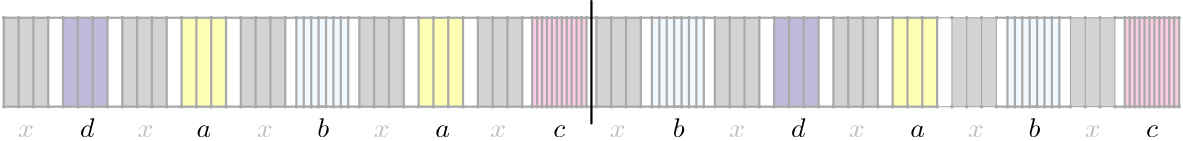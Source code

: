 <?xml version="1.0"?>
<!DOCTYPE ipe SYSTEM "ipe.dtd">
<ipe version="70218" creator="Ipe 7.2.23">
<info created="D:20210325044650" modified="D:20210818112920"/>
<ipestyle name="basic">
<symbol name="arrow/arc(spx)">
<path stroke="sym-stroke" fill="sym-stroke" pen="sym-pen">
0 0 m
-1 0.333 l
-1 -0.333 l
h
</path>
</symbol>
<symbol name="arrow/farc(spx)">
<path stroke="sym-stroke" fill="white" pen="sym-pen">
0 0 m
-1 0.333 l
-1 -0.333 l
h
</path>
</symbol>
<symbol name="arrow/ptarc(spx)">
<path stroke="sym-stroke" fill="sym-stroke" pen="sym-pen">
0 0 m
-1 0.333 l
-0.8 0 l
-1 -0.333 l
h
</path>
</symbol>
<symbol name="arrow/fptarc(spx)">
<path stroke="sym-stroke" fill="white" pen="sym-pen">
0 0 m
-1 0.333 l
-0.8 0 l
-1 -0.333 l
h
</path>
</symbol>
<symbol name="mark/circle(sx)" transformations="translations">
<path fill="sym-stroke">
0.6 0 0 0.6 0 0 e
0.4 0 0 0.4 0 0 e
</path>
</symbol>
<symbol name="mark/disk(sx)" transformations="translations">
<path fill="sym-stroke">
0.6 0 0 0.6 0 0 e
</path>
</symbol>
<symbol name="mark/fdisk(sfx)" transformations="translations">
<group>
<path fill="sym-fill">
0.5 0 0 0.5 0 0 e
</path>
<path fill="sym-stroke" fillrule="eofill">
0.6 0 0 0.6 0 0 e
0.4 0 0 0.4 0 0 e
</path>
</group>
</symbol>
<symbol name="mark/box(sx)" transformations="translations">
<path fill="sym-stroke" fillrule="eofill">
-0.6 -0.6 m
0.6 -0.6 l
0.6 0.6 l
-0.6 0.6 l
h
-0.4 -0.4 m
0.4 -0.4 l
0.4 0.4 l
-0.4 0.4 l
h
</path>
</symbol>
<symbol name="mark/square(sx)" transformations="translations">
<path fill="sym-stroke">
-0.6 -0.6 m
0.6 -0.6 l
0.6 0.6 l
-0.6 0.6 l
h
</path>
</symbol>
<symbol name="mark/fsquare(sfx)" transformations="translations">
<group>
<path fill="sym-fill">
-0.5 -0.5 m
0.5 -0.5 l
0.5 0.5 l
-0.5 0.5 l
h
</path>
<path fill="sym-stroke" fillrule="eofill">
-0.6 -0.6 m
0.6 -0.6 l
0.6 0.6 l
-0.6 0.6 l
h
-0.4 -0.4 m
0.4 -0.4 l
0.4 0.4 l
-0.4 0.4 l
h
</path>
</group>
</symbol>
<symbol name="mark/cross(sx)" transformations="translations">
<group>
<path fill="sym-stroke">
-0.43 -0.57 m
0.57 0.43 l
0.43 0.57 l
-0.57 -0.43 l
h
</path>
<path fill="sym-stroke">
-0.43 0.57 m
0.57 -0.43 l
0.43 -0.57 l
-0.57 0.43 l
h
</path>
</group>
</symbol>
<symbol name="arrow/fnormal(spx)">
<path stroke="sym-stroke" fill="white" pen="sym-pen">
0 0 m
-1 0.333 l
-1 -0.333 l
h
</path>
</symbol>
<symbol name="arrow/pointed(spx)">
<path stroke="sym-stroke" fill="sym-stroke" pen="sym-pen">
0 0 m
-1 0.333 l
-0.8 0 l
-1 -0.333 l
h
</path>
</symbol>
<symbol name="arrow/fpointed(spx)">
<path stroke="sym-stroke" fill="white" pen="sym-pen">
0 0 m
-1 0.333 l
-0.8 0 l
-1 -0.333 l
h
</path>
</symbol>
<symbol name="arrow/linear(spx)">
<path stroke="sym-stroke" pen="sym-pen">
-1 0.333 m
0 0 l
-1 -0.333 l
</path>
</symbol>
<symbol name="arrow/fdouble(spx)">
<path stroke="sym-stroke" fill="white" pen="sym-pen">
0 0 m
-1 0.333 l
-1 -0.333 l
h
-1 0 m
-2 0.333 l
-2 -0.333 l
h
</path>
</symbol>
<symbol name="arrow/double(spx)">
<path stroke="sym-stroke" fill="sym-stroke" pen="sym-pen">
0 0 m
-1 0.333 l
-1 -0.333 l
h
-1 0 m
-2 0.333 l
-2 -0.333 l
h
</path>
</symbol>
<symbol name="arrow/mid-normal(spx)">
<path stroke="sym-stroke" fill="sym-stroke" pen="sym-pen">
0.5 0 m
-0.5 0.333 l
-0.5 -0.333 l
h
</path>
</symbol>
<symbol name="arrow/mid-fnormal(spx)">
<path stroke="sym-stroke" fill="white" pen="sym-pen">
0.5 0 m
-0.5 0.333 l
-0.5 -0.333 l
h
</path>
</symbol>
<symbol name="arrow/mid-pointed(spx)">
<path stroke="sym-stroke" fill="sym-stroke" pen="sym-pen">
0.5 0 m
-0.5 0.333 l
-0.3 0 l
-0.5 -0.333 l
h
</path>
</symbol>
<symbol name="arrow/mid-fpointed(spx)">
<path stroke="sym-stroke" fill="white" pen="sym-pen">
0.5 0 m
-0.5 0.333 l
-0.3 0 l
-0.5 -0.333 l
h
</path>
</symbol>
<symbol name="arrow/mid-double(spx)">
<path stroke="sym-stroke" fill="sym-stroke" pen="sym-pen">
1 0 m
0 0.333 l
0 -0.333 l
h
0 0 m
-1 0.333 l
-1 -0.333 l
h
</path>
</symbol>
<symbol name="arrow/mid-fdouble(spx)">
<path stroke="sym-stroke" fill="white" pen="sym-pen">
1 0 m
0 0.333 l
0 -0.333 l
h
0 0 m
-1 0.333 l
-1 -0.333 l
h
</path>
</symbol>
<anglesize name="22.5 deg" value="22.5"/>
<anglesize name="30 deg" value="30"/>
<anglesize name="45 deg" value="45"/>
<anglesize name="60 deg" value="60"/>
<anglesize name="90 deg" value="90"/>
<arrowsize name="large" value="10"/>
<arrowsize name="small" value="5"/>
<arrowsize name="tiny" value="3"/>
<color name="blue" value="0 0 1"/>
<color name="brown" value="0.647 0.165 0.165"/>
<color name="darkblue" value="0 0 0.545"/>
<color name="darkcyan" value="0 0.545 0.545"/>
<color name="darkgray" value="0.663"/>
<color name="darkgreen" value="0 0.392 0"/>
<color name="darkmagenta" value="0.545 0 0.545"/>
<color name="darkorange" value="1 0.549 0"/>
<color name="darkred" value="0.545 0 0"/>
<color name="gold" value="1 0.843 0"/>
<color name="gray" value="0.745"/>
<color name="green" value="0 1 0"/>
<color name="lightblue" value="0.678 0.847 0.902"/>
<color name="lightcyan" value="0.878 1 1"/>
<color name="lightgray" value="0.827"/>
<color name="lightgreen" value="0.565 0.933 0.565"/>
<color name="lightyellow" value="1 1 0.878"/>
<color name="navy" value="0 0 0.502"/>
<color name="orange" value="1 0.647 0"/>
<color name="pink" value="1 0.753 0.796"/>
<color name="purple" value="0.627 0.125 0.941"/>
<color name="red" value="1 0 0"/>
<color name="seagreen" value="0.18 0.545 0.341"/>
<color name="turquoise" value="0.251 0.878 0.816"/>
<color name="violet" value="0.933 0.51 0.933"/>
<color name="yellow" value="1 1 0"/>
<dashstyle name="dash dot dotted" value="[4 2 1 2 1 2] 0"/>
<dashstyle name="dash dotted" value="[4 2 1 2] 0"/>
<dashstyle name="dashed" value="[4] 0"/>
<dashstyle name="dotted" value="[1 3] 0"/>
<gridsize name="10 pts (~3.5 mm)" value="10"/>
<gridsize name="14 pts (~5 mm)" value="14"/>
<gridsize name="16 pts (~6 mm)" value="16"/>
<gridsize name="20 pts (~7 mm)" value="20"/>
<gridsize name="28 pts (~10 mm)" value="28"/>
<gridsize name="32 pts (~12 mm)" value="32"/>
<gridsize name="4 pts" value="4"/>
<gridsize name="56 pts (~20 mm)" value="56"/>
<gridsize name="8 pts (~3 mm)" value="8"/>
<opacity name="10%" value="0.1"/>
<opacity name="30%" value="0.3"/>
<opacity name="50%" value="0.5"/>
<opacity name="75%" value="0.75"/>
<pen name="fat" value="1.2"/>
<pen name="heavier" value="0.8"/>
<pen name="ultrafat" value="2"/>
<symbolsize name="large" value="5"/>
<symbolsize name="small" value="2"/>
<symbolsize name="tiny" value="1.1"/>
<textsize name="Huge" value="\Huge"/>
<textsize name="LARGE" value="\LARGE"/>
<textsize name="Large" value="\Large"/>
<textsize name="footnote" value="\footnotesize"/>
<textsize name="huge" value="\huge"/>
<textsize name="large" value="\large"/>
<textsize name="small" value="\small"/>
<textsize name="tiny" value="\tiny"/>
<textstyle name="center" begin="\begin{center}" end="\end{center}"/>
<textstyle name="item" begin="\begin{itemize}\item{}" end="\end{itemize}"/>
<textstyle name="itemize" begin="\begin{itemize}" end="\end{itemize}"/>
<tiling name="falling" angle="-60" step="4" width="1"/>
<tiling name="rising" angle="30" step="4" width="1"/>
</ipestyle>
<ipestyle name="brew">
<color name="aliceblue" value="0.941 0.973 1"/>
<color name="brew1" value="0.552 0.827 0.78"/>
<color name="brew2" value="1 1 0.701"/>
<color name="brew3" value="0.745 0.729 0.854"/>
<color name="brew4" value="0.984 0.501 0.447"/>
<color name="brew5" value="0.501 0.694 0.827"/>
<color name="brew6" value="0.992 0.705 0.384"/>
<color name="brew7" value="0.701 0.87 0.411"/>
<color name="brew8" value="0.988 0.803 0.898"/>
<pen name="fattyfatfat" value="4"/>
</ipestyle>
<page>
<layer name="G_n"/>
<layer name="boring"/>
<layer name="sequence"/>
<layer name="x"/>
<layer name="colourful"/>
<layer name="interesting_paths"/>
<layer name="top_paths"/>
<layer name="boring_paths"/>
<layer name="midstring"/>
<view layers="G_n boring sequence x colourful midstring" active="G_n"/>
<view layers="G_n boring colourful interesting_paths midstring" active="interesting_paths"/>
<view layers="G_n boring colourful interesting_paths top_paths midstring" active="top_paths"/>
<view layers="G_n boring colourful interesting_paths top_paths boring_paths midstring" active="midstring"/>
<path layer="colourful" matrix="1 0 0 1 213.333 0" fill="brew8">
238.222 736 m
238.222 704 l
257.778 704 l
257.778 736 l
h
</path>
<path fill="brew8">
238.222 736 m
238.222 704 l
257.778 704 l
257.778 736 l
h
</path>
<path matrix="1 0 0 1 256.001 0" fill="aliceblue">
153.333 736 m
153.333 704 l
172 704 l
172 736 l
h
</path>
<path matrix="1 0 0 1 128 0" fill="aliceblue">
153.333 736 m
153.333 704 l
172 704 l
172 736 l
h
</path>
<path fill="aliceblue">
153.333 736 m
153.333 704 l
172 704 l
172 736 l
h
</path>
<path matrix="1 0 0 1 256 0" fill="brew2">
112 736 m
112 704 l
128 704 l
128 736 l
h
</path>
<path matrix="1 0 0 1 85.3333 0" fill="brew2">
112 736 m
112 704 l
128 704 l
128 736 l
h
</path>
<path fill="brew2">
112 736 m
112 704 l
128 704 l
128 736 l
h
</path>
<path matrix="1 0 0 1 256 0" fill="brew3">
69.3333 736 m
69.3333 704 l
85.3333 704 l
85.3333 736 l
h
</path>
<path fill="brew3">
69.3333 736 m
69.3333 704 l
85.3333 704 l
85.3333 736 l
h
</path>
<path layer="G_n" matrix="0.666667 0 0 1 26.6667 0" stroke="darkgray" fill="lightgray">
536 704 m
544 704 l
</path>
<path matrix="0.666667 0 0 1 26.6667 0" stroke="darkgray" fill="lightgray">
536 736 m
544 736 l
</path>
<path layer="boring" matrix="0.666667 0 0 1 325.333 0" fill="lightgray">
32 736 m
32 704 l
56 704 l
56 736 l
h
</path>
<path matrix="0.666667 0 0 1 26.6667 0" fill="lightgray">
480 736 m
480 736 l
480 736 l
480 736 l
h
</path>
<path matrix="0.666667 0 0 1 282.667 0" fill="lightgray">
32 736 m
32 704 l
56 704 l
56 736 l
h
</path>
<path matrix="0.666667 0 0 1 240 0" fill="lightgray">
32 736 m
32 704 l
56 704 l
56 736 l
h
</path>
<path matrix="0.666667 0 0 1 197.333 0" fill="lightgray">
32 736 m
32 704 l
56 704 l
56 736 l
h
</path>
<path matrix="0.666667 0 0 1 154.667 0" fill="lightgray">
32 736 m
32 704 l
56 704 l
56 736 l
h
</path>
<path matrix="0.666667 0 0 1 112 0" fill="lightgray">
32 736 m
32 704 l
56 704 l
56 736 l
h
</path>
<path matrix="0.666667 0 0 1 69.3333 0" fill="lightgray">
32 736 m
32 704 l
56 704 l
56 736 l
h
</path>
<path matrix="0.666667 0 0 1 26.6667 0" fill="lightgray">
32 736 m
32 704 l
56 704 l
56 736 l
h
</path>
<path layer="G_n" matrix="0.166667 0 0 1 37.3333 0" stroke="darkgray" pen="heavier">
64 704 m
64 736 l
</path>
<path matrix="0.166667 0 0 1 37.3333 0" stroke="darkgray" pen="heavier">
64 736 m
96 736 l
</path>
<path matrix="0.166667 0 0 1 37.3333 0" stroke="darkgray" pen="heavier">
64 704 m
96 704 l
</path>
<use matrix="0.166667 0 0 1 37.3333 0" name="mark/disk(sx)" pos="64 736" size="tiny" stroke="darkgray"/>
<use matrix="0.166667 0 0 1 37.3333 0" name="mark/disk(sx)" pos="64 704" size="tiny" stroke="darkgray"/>
<path matrix="0.166667 0 0 1 42.6667 0" stroke="darkgray" pen="heavier">
64 704 m
64 736 l
</path>
<path matrix="0.166667 0 0 1 42.6667 0" stroke="darkgray" pen="heavier">
64 736 m
96 736 l
</path>
<path matrix="0.166667 0 0 1 42.6667 0" stroke="darkgray" pen="heavier">
64 704 m
96 704 l
</path>
<use matrix="0.166667 0 0 1 42.6667 0" name="mark/disk(sx)" pos="64 736" size="tiny" stroke="darkgray"/>
<use matrix="0.166667 0 0 1 42.6667 0" name="mark/disk(sx)" pos="64 704" size="tiny" stroke="darkgray"/>
<path matrix="0.166667 0 0 1 48 0" stroke="darkgray" pen="heavier">
64 704 m
64 736 l
</path>
<path matrix="0.166667 0 0 1 48 0" stroke="darkgray" pen="heavier">
64 736 m
96 736 l
</path>
<path matrix="0.166667 0 0 1 48 0" stroke="darkgray" pen="heavier">
64 704 m
96 704 l
</path>
<use matrix="0.166667 0 0 1 48 0" name="mark/disk(sx)" pos="64 736" size="tiny" stroke="darkgray"/>
<use matrix="0.166667 0 0 1 48 0" name="mark/disk(sx)" pos="64 704" size="tiny" stroke="darkgray"/>
<path matrix="0.166667 0 0 1 53.3333 0" stroke="darkgray" pen="heavier">
64 704 m
64 736 l
</path>
<path matrix="0.166667 0 0 1 53.3333 0" stroke="darkgray" pen="heavier">
64 736 m
96 736 l
</path>
<path matrix="0.166667 0 0 1 53.3333 0" stroke="darkgray" pen="heavier">
64 704 m
96 704 l
</path>
<use matrix="0.166667 0 0 1 53.3333 0" name="mark/disk(sx)" pos="64 736" size="tiny" stroke="darkgray"/>
<use matrix="0.166667 0 0 1 53.3333 0" name="mark/disk(sx)" pos="64 704" size="tiny" stroke="darkgray"/>
<path matrix="0.166667 0 0 1 58.6667 0" stroke="darkgray" pen="heavier">
64 704 m
64 736 l
</path>
<path matrix="0.166667 0 0 1 58.6667 0" stroke="darkgray" pen="heavier">
64 736 m
96 736 l
</path>
<path matrix="0.166667 0 0 1 58.6667 0" stroke="darkgray" pen="heavier">
64 704 m
96 704 l
</path>
<use matrix="0.166667 0 0 1 58.6667 0" name="mark/disk(sx)" pos="64 736" size="tiny" stroke="darkgray"/>
<use matrix="0.166667 0 0 1 58.6667 0" name="mark/disk(sx)" pos="64 704" size="tiny" stroke="darkgray"/>
<path matrix="0.166667 0 0 1 64 0" stroke="darkgray" pen="heavier">
64 704 m
64 736 l
</path>
<path matrix="0.166667 0 0 1 64 0" stroke="darkgray" pen="heavier">
64 736 m
96 736 l
</path>
<path matrix="0.166667 0 0 1 64 0" stroke="darkgray" pen="heavier">
64 704 m
96 704 l
</path>
<use matrix="0.166667 0 0 1 64 0" name="mark/disk(sx)" pos="64 736" size="tiny" stroke="darkgray"/>
<use matrix="0.166667 0 0 1 64 0" name="mark/disk(sx)" pos="64 704" size="tiny" stroke="darkgray"/>
<path matrix="0.166667 0 0 1 69.3333 0" stroke="darkgray" pen="heavier">
64 704 m
64 736 l
</path>
<path matrix="0.166667 0 0 1 69.3333 0" stroke="darkgray" pen="heavier">
64 736 m
96 736 l
</path>
<path matrix="0.166667 0 0 1 69.3333 0" stroke="darkgray" pen="heavier">
64 704 m
96 704 l
</path>
<use matrix="0.166667 0 0 1 69.3333 0" name="mark/disk(sx)" pos="64 736" size="tiny" stroke="darkgray"/>
<use matrix="0.166667 0 0 1 69.3333 0" name="mark/disk(sx)" pos="64 704" size="tiny" stroke="darkgray"/>
<path matrix="0.166667 0 0 1 74.6667 0" stroke="darkgray" pen="heavier">
64 704 m
64 736 l
</path>
<path matrix="0.166667 0 0 1 74.6667 0" stroke="darkgray" pen="heavier">
64 736 m
96 736 l
</path>
<path matrix="0.166667 0 0 1 74.6667 0" stroke="darkgray" pen="heavier">
64 704 m
96 704 l
</path>
<use matrix="0.166667 0 0 1 74.6667 0" name="mark/disk(sx)" pos="64 736" size="tiny" stroke="darkgray"/>
<use matrix="0.166667 0 0 1 74.6667 0" name="mark/disk(sx)" pos="64 704" size="tiny" stroke="darkgray"/>
<path matrix="0.166667 0 0 1 80 0" stroke="darkgray" pen="heavier">
64 704 m
64 736 l
</path>
<path matrix="0.166667 0 0 1 80 0" stroke="darkgray" pen="heavier">
64 736 m
96 736 l
</path>
<path matrix="0.166667 0 0 1 80 0" stroke="darkgray" pen="heavier">
64 704 m
96 704 l
</path>
<use matrix="0.166667 0 0 1 80 0" name="mark/disk(sx)" pos="64 736" size="tiny" stroke="darkgray"/>
<use matrix="0.166667 0 0 1 80 0" name="mark/disk(sx)" pos="64 704" size="tiny" stroke="darkgray"/>
<path matrix="0.166667 0 0 1 85.3333 0" stroke="darkgray" pen="heavier">
64 704 m
64 736 l
</path>
<path matrix="0.166667 0 0 1 85.3333 0" stroke="darkgray" pen="heavier">
64 736 m
96 736 l
</path>
<path matrix="0.166667 0 0 1 85.3333 0" stroke="darkgray" pen="heavier">
64 704 m
96 704 l
</path>
<use matrix="0.166667 0 0 1 85.3333 0" name="mark/disk(sx)" pos="64 736" size="tiny" stroke="darkgray"/>
<use matrix="0.166667 0 0 1 85.3333 0" name="mark/disk(sx)" pos="64 704" size="tiny" stroke="darkgray"/>
<path matrix="0.166667 0 0 1 90.6667 0" stroke="darkgray" pen="heavier">
64 704 m
64 736 l
</path>
<path matrix="0.166667 0 0 1 90.6667 0" stroke="darkgray" pen="heavier">
64 736 m
96 736 l
</path>
<path matrix="0.166667 0 0 1 90.6667 0" stroke="darkgray" pen="heavier">
64 704 m
96 704 l
</path>
<use matrix="0.166667 0 0 1 90.6667 0" name="mark/disk(sx)" pos="64 736" size="tiny" stroke="darkgray"/>
<use matrix="0.166667 0 0 1 90.6667 0" name="mark/disk(sx)" pos="64 704" size="tiny" stroke="darkgray"/>
<path matrix="0.166667 0 0 1 96 0" stroke="darkgray" pen="heavier">
64 704 m
64 736 l
</path>
<path matrix="0.166667 0 0 1 96 0" stroke="darkgray" pen="heavier">
64 736 m
96 736 l
</path>
<path matrix="0.166667 0 0 1 96 0" stroke="darkgray" pen="heavier">
64 704 m
96 704 l
</path>
<use matrix="0.166667 0 0 1 96 0" name="mark/disk(sx)" pos="64 736" size="tiny" stroke="darkgray"/>
<use matrix="0.166667 0 0 1 96 0" name="mark/disk(sx)" pos="64 704" size="tiny" stroke="darkgray"/>
<path matrix="0.166667 0 0 1 101.333 0" stroke="darkgray" pen="heavier">
64 704 m
64 736 l
</path>
<path matrix="0.166667 0 0 1 101.333 0" stroke="darkgray" pen="heavier">
64 736 m
96 736 l
</path>
<path matrix="0.166667 0 0 1 101.333 0" stroke="darkgray" pen="heavier">
64 704 m
96 704 l
</path>
<use matrix="0.166667 0 0 1 101.333 0" name="mark/disk(sx)" pos="64 736" size="tiny" stroke="darkgray"/>
<use matrix="0.166667 0 0 1 101.333 0" name="mark/disk(sx)" pos="64 704" size="tiny" stroke="darkgray"/>
<path matrix="0.166667 0 0 1 106.667 0" stroke="darkgray" pen="heavier">
64 704 m
64 736 l
</path>
<path matrix="0.166667 0 0 1 106.667 0" stroke="darkgray" pen="heavier">
64 736 m
96 736 l
</path>
<path matrix="0.166667 0 0 1 106.667 0" stroke="darkgray" pen="heavier">
64 704 m
96 704 l
</path>
<use matrix="0.166667 0 0 1 106.667 0" name="mark/disk(sx)" pos="64 736" size="tiny" stroke="darkgray"/>
<use matrix="0.166667 0 0 1 106.667 0" name="mark/disk(sx)" pos="64 704" size="tiny" stroke="darkgray"/>
<path matrix="0.166667 0 0 1 112 0" stroke="darkgray" pen="heavier">
64 704 m
64 736 l
</path>
<path matrix="0.166667 0 0 1 112 0" stroke="darkgray" pen="heavier">
64 736 m
96 736 l
</path>
<path matrix="0.166667 0 0 1 112 0" stroke="darkgray" pen="heavier">
64 704 m
96 704 l
</path>
<use matrix="0.166667 0 0 1 112 0" name="mark/disk(sx)" pos="64 736" size="tiny" stroke="darkgray"/>
<use matrix="0.166667 0 0 1 112 0" name="mark/disk(sx)" pos="64 704" size="tiny" stroke="darkgray"/>
<path matrix="0.166667 0 0 1 117.333 0" stroke="darkgray" pen="heavier">
64 704 m
64 736 l
</path>
<path matrix="0.166667 0 0 1 117.333 0" stroke="darkgray" pen="heavier">
64 736 m
96 736 l
</path>
<path matrix="0.166667 0 0 1 117.333 0" stroke="darkgray" pen="heavier">
64 704 m
96 704 l
</path>
<use matrix="0.166667 0 0 1 117.333 0" name="mark/disk(sx)" pos="64 736" size="tiny" stroke="darkgray"/>
<use matrix="0.166667 0 0 1 117.333 0" name="mark/disk(sx)" pos="64 704" size="tiny" stroke="darkgray"/>
<path matrix="0.166667 0 0 1 122.667 0" stroke="darkgray" pen="heavier">
64 704 m
64 736 l
</path>
<path matrix="0.166667 0 0 1 122.667 0" stroke="darkgray" pen="heavier">
64 736 m
96 736 l
</path>
<path matrix="0.166667 0 0 1 122.667 0" stroke="darkgray" pen="heavier">
64 704 m
96 704 l
</path>
<use matrix="0.166667 0 0 1 122.667 0" name="mark/disk(sx)" pos="64 736" size="tiny" stroke="darkgray"/>
<use matrix="0.166667 0 0 1 122.667 0" name="mark/disk(sx)" pos="64 704" size="tiny" stroke="darkgray"/>
<path matrix="0.166667 0 0 1 128 0" stroke="darkgray" pen="heavier">
64 704 m
64 736 l
</path>
<path matrix="0.166667 0 0 1 128 0" stroke="darkgray" pen="heavier">
64 736 m
96 736 l
</path>
<path matrix="0.166667 0 0 1 128 0" stroke="darkgray" pen="heavier">
64 704 m
96 704 l
</path>
<use matrix="0.166667 0 0 1 128 0" name="mark/disk(sx)" pos="64 736" size="tiny" stroke="darkgray"/>
<use matrix="0.166667 0 0 1 128 0" name="mark/disk(sx)" pos="64 704" size="tiny" stroke="darkgray"/>
<path matrix="0.166667 0 0 1 133.333 0" stroke="darkgray" pen="heavier">
64 704 m
64 736 l
</path>
<path matrix="0.166667 0 0 1 133.333 0" stroke="darkgray" pen="heavier">
64 736 m
96 736 l
</path>
<path matrix="0.166667 0 0 1 133.333 0" stroke="darkgray" pen="heavier">
64 704 m
96 704 l
</path>
<use matrix="0.166667 0 0 1 133.333 0" name="mark/disk(sx)" pos="64 736" size="tiny" stroke="darkgray"/>
<use matrix="0.166667 0 0 1 133.333 0" name="mark/disk(sx)" pos="64 704" size="tiny" stroke="darkgray"/>
<path matrix="0.166667 0 0 1 138.667 0" stroke="darkgray" pen="heavier">
64 704 m
64 736 l
</path>
<use matrix="0.166667 0 0 1 138.667 0" name="mark/disk(sx)" pos="64 736" size="tiny" stroke="darkgray"/>
<use matrix="0.166667 0 0 1 138.667 0" name="mark/disk(sx)" pos="64 704" size="tiny" stroke="darkgray"/>
<path matrix="0.166667 0 0 1 165.333 0" stroke="darkgray" pen="heavier">
64 704 m
64 736 l
</path>
<path matrix="0.166667 0 0 1 165.333 0" stroke="darkgray" pen="heavier">
64 736 m
96 736 l
</path>
<path matrix="0.166667 0 0 1 165.333 0" stroke="darkgray" pen="heavier">
64 704 m
96 704 l
</path>
<use matrix="0.166667 0 0 1 165.333 0" name="mark/disk(sx)" pos="64 736" size="tiny" stroke="darkgray"/>
<use matrix="0.166667 0 0 1 165.333 0" name="mark/disk(sx)" pos="64 704" size="tiny" stroke="darkgray"/>
<path matrix="0.166667 0 0 1 170.667 0" stroke="darkgray" pen="heavier">
64 704 m
64 736 l
</path>
<path matrix="0.166667 0 0 1 170.667 0" stroke="darkgray" pen="heavier">
64 736 m
96 736 l
</path>
<path matrix="0.166667 0 0 1 170.667 0" stroke="darkgray" pen="heavier">
64 704 m
96 704 l
</path>
<use matrix="0.166667 0 0 1 170.667 0" name="mark/disk(sx)" pos="64 736" size="tiny" stroke="darkgray"/>
<use matrix="0.166667 0 0 1 170.667 0" name="mark/disk(sx)" pos="64 704" size="tiny" stroke="darkgray"/>
<path matrix="0.166667 0 0 1 176 0" stroke="darkgray" pen="heavier">
64 704 m
64 736 l
</path>
<path matrix="0.166667 0 0 1 176 0" stroke="darkgray" pen="heavier">
64 736 m
96 736 l
</path>
<path matrix="0.166667 0 0 1 176 0" stroke="darkgray" pen="heavier">
64 704 m
96 704 l
</path>
<use matrix="0.166667 0 0 1 176 0" name="mark/disk(sx)" pos="64 736" size="tiny" stroke="darkgray"/>
<use matrix="0.166667 0 0 1 176 0" name="mark/disk(sx)" pos="64 704" size="tiny" stroke="darkgray"/>
<path matrix="0.166667 0 0 1 181.333 0" stroke="darkgray" pen="heavier">
64 704 m
64 736 l
</path>
<path matrix="0.166667 0 0 1 181.333 0" stroke="darkgray" pen="heavier">
64 736 m
96 736 l
</path>
<path matrix="0.166667 0 0 1 181.333 0" stroke="darkgray" pen="heavier">
64 704 m
96 704 l
</path>
<use matrix="0.166667 0 0 1 181.333 0" name="mark/disk(sx)" pos="64 736" size="tiny" stroke="darkgray"/>
<use matrix="0.166667 0 0 1 181.333 0" name="mark/disk(sx)" pos="64 704" size="tiny" stroke="darkgray"/>
<path matrix="0.166667 0 0 1 186.667 0" stroke="darkgray" pen="heavier">
64 704 m
64 736 l
</path>
<path matrix="0.166667 0 0 1 186.667 0" stroke="darkgray" pen="heavier">
64 736 m
96 736 l
</path>
<path matrix="0.166667 0 0 1 186.667 0" stroke="darkgray" pen="heavier">
64 704 m
96 704 l
</path>
<use matrix="0.166667 0 0 1 186.667 0" name="mark/disk(sx)" pos="64 736" size="tiny" stroke="darkgray"/>
<use matrix="0.166667 0 0 1 186.667 0" name="mark/disk(sx)" pos="64 704" size="tiny" stroke="darkgray"/>
<path matrix="0.166667 0 0 1 192 0" stroke="darkgray" pen="heavier">
64 704 m
64 736 l
</path>
<path matrix="0.166667 0 0 1 192 0" stroke="darkgray" pen="heavier">
64 736 m
96 736 l
</path>
<path matrix="0.166667 0 0 1 192 0" stroke="darkgray" pen="heavier">
64 704 m
96 704 l
</path>
<use matrix="0.166667 0 0 1 192 0" name="mark/disk(sx)" pos="64 736" size="tiny" stroke="darkgray"/>
<use matrix="0.166667 0 0 1 192 0" name="mark/disk(sx)" pos="64 704" size="tiny" stroke="darkgray"/>
<path matrix="0.166667 0 0 1 197.333 0" stroke="darkgray" pen="heavier">
64 704 m
64 736 l
</path>
<path matrix="0.166667 0 0 1 197.333 0" stroke="darkgray" pen="heavier">
64 736 m
96 736 l
</path>
<path matrix="0.166667 0 0 1 197.333 0" stroke="darkgray" pen="heavier">
64 704 m
96 704 l
</path>
<use matrix="0.166667 0 0 1 197.333 0" name="mark/disk(sx)" pos="64 736" size="tiny" stroke="darkgray"/>
<use matrix="0.166667 0 0 1 197.333 0" name="mark/disk(sx)" pos="64 704" size="tiny" stroke="darkgray"/>
<path matrix="0.166667 0 0 1 202.667 0" stroke="darkgray" pen="heavier">
64 704 m
64 736 l
</path>
<path matrix="0.166667 0 0 1 202.667 0" stroke="darkgray" pen="heavier">
64 736 m
96 736 l
</path>
<path matrix="0.166667 0 0 1 202.667 0" stroke="darkgray" pen="heavier">
64 704 m
96 704 l
</path>
<use matrix="0.166667 0 0 1 202.667 0" name="mark/disk(sx)" pos="64 736" size="tiny" stroke="darkgray"/>
<use matrix="0.166667 0 0 1 202.667 0" name="mark/disk(sx)" pos="64 704" size="tiny" stroke="darkgray"/>
<path matrix="0.166667 0 0 1 208 0" stroke="darkgray" pen="heavier">
64 704 m
64 736 l
</path>
<path matrix="0.166667 0 0 1 208 0" stroke="darkgray" pen="heavier">
64 736 m
96 736 l
</path>
<path matrix="0.166667 0 0 1 208 0" stroke="darkgray" pen="heavier">
64 704 m
96 704 l
</path>
<use matrix="0.166667 0 0 1 208 0" name="mark/disk(sx)" pos="64 736" size="tiny" stroke="darkgray"/>
<use matrix="0.166667 0 0 1 208 0" name="mark/disk(sx)" pos="64 704" size="tiny" stroke="darkgray"/>
<path matrix="0.166667 0 0 1 213.333 0" stroke="darkgray" pen="heavier">
64 704 m
64 736 l
</path>
<path matrix="0.166667 0 0 1 213.333 0" stroke="darkgray" pen="heavier">
64 736 m
96 736 l
</path>
<path matrix="0.166667 0 0 1 213.333 0" stroke="darkgray" pen="heavier">
64 704 m
96 704 l
</path>
<use matrix="0.166667 0 0 1 213.333 0" name="mark/disk(sx)" pos="64 736" size="tiny" stroke="darkgray"/>
<use matrix="0.166667 0 0 1 213.333 0" name="mark/disk(sx)" pos="64 704" size="tiny" stroke="darkgray"/>
<path matrix="0.166667 0 0 1 218.667 0" stroke="darkgray" pen="heavier">
64 704 m
64 736 l
</path>
<path matrix="0.166667 0 0 1 218.667 0" stroke="darkgray" pen="heavier">
64 736 m
96 736 l
</path>
<path matrix="0.166667 0 0 1 218.667 0" stroke="darkgray" pen="heavier">
64 704 m
96 704 l
</path>
<use matrix="0.166667 0 0 1 218.667 0" name="mark/disk(sx)" pos="64 736" size="tiny" stroke="darkgray"/>
<use matrix="0.166667 0 0 1 218.667 0" name="mark/disk(sx)" pos="64 704" size="tiny" stroke="darkgray"/>
<path matrix="0.166667 0 0 1 224 0" stroke="darkgray" pen="heavier">
64 704 m
64 736 l
</path>
<use matrix="0.166667 0 0 1 224 0" name="mark/disk(sx)" pos="64 736" size="tiny" stroke="darkgray"/>
<use matrix="0.166667 0 0 1 224 0" name="mark/disk(sx)" pos="64 704" size="tiny" stroke="darkgray"/>
<path matrix="0.166667 0 0 1 250.667 0" stroke="darkgray" pen="heavier">
64 704 m
64 736 l
</path>
<path matrix="0.166667 0 0 1 250.667 0" stroke="darkgray" pen="heavier">
64 736 m
96 736 l
</path>
<path matrix="0.166667 0 0 1 250.667 0" stroke="darkgray" pen="heavier">
64 704 m
96 704 l
</path>
<use matrix="0.166667 0 0 1 250.667 0" name="mark/disk(sx)" pos="64 736" size="tiny" stroke="darkgray"/>
<use matrix="0.166667 0 0 1 250.667 0" name="mark/disk(sx)" pos="64 704" size="tiny" stroke="darkgray"/>
<path matrix="0.166667 0 0 1 256 0" stroke="darkgray" pen="heavier">
64 704 m
64 736 l
</path>
<path matrix="0.166667 0 0 1 256 0" stroke="darkgray" pen="heavier">
64 736 m
96 736 l
</path>
<path matrix="0.166667 0 0 1 256 0" stroke="darkgray" pen="heavier">
64 704 m
96 704 l
</path>
<use matrix="0.166667 0 0 1 256 0" name="mark/disk(sx)" pos="64 736" size="tiny" stroke="darkgray"/>
<use matrix="0.166667 0 0 1 256 0" name="mark/disk(sx)" pos="64 704" size="tiny" stroke="darkgray"/>
<path matrix="0.166667 0 0 1 261.333 0" stroke="darkgray" pen="heavier">
64 704 m
64 736 l
</path>
<path matrix="0.166667 0 0 1 261.333 0" stroke="darkgray" pen="heavier">
64 736 m
96 736 l
</path>
<path matrix="0.166667 0 0 1 261.333 0" stroke="darkgray" pen="heavier">
64 704 m
96 704 l
</path>
<use matrix="0.166667 0 0 1 261.333 0" name="mark/disk(sx)" pos="64 736" size="tiny" stroke="darkgray"/>
<use matrix="0.166667 0 0 1 261.333 0" name="mark/disk(sx)" pos="64 704" size="tiny" stroke="darkgray"/>
<path matrix="0.166667 0 0 1 266.667 0" stroke="darkgray" pen="heavier">
64 704 m
64 736 l
</path>
<use matrix="0.166667 0 0 1 266.667 0" name="mark/disk(sx)" pos="64 736" size="tiny" stroke="darkgray"/>
<use matrix="0.166667 0 0 1 266.667 0" name="mark/disk(sx)" pos="64 704" size="tiny" stroke="darkgray"/>
<path matrix="0.166667 0 0 1 293.333 0" stroke="darkgray" pen="heavier">
64 704 m
64 736 l
</path>
<path matrix="0.166667 0 0 1 293.333 0" stroke="darkgray" pen="heavier">
64 736 m
96 736 l
</path>
<path matrix="0.166667 0 0 1 293.333 0" stroke="darkgray" pen="heavier">
64 704 m
96 704 l
</path>
<use matrix="0.166667 0 0 1 293.333 0" name="mark/disk(sx)" pos="64 736" size="tiny" stroke="darkgray"/>
<use matrix="0.166667 0 0 1 293.333 0" name="mark/disk(sx)" pos="64 704" size="tiny" stroke="darkgray"/>
<path matrix="0.166667 0 0 1 298.667 0" stroke="darkgray" pen="heavier">
64 704 m
64 736 l
</path>
<path matrix="0.166667 0 0 1 298.667 0" stroke="darkgray" pen="heavier">
64 736 m
96 736 l
</path>
<path matrix="0.166667 0 0 1 298.667 0" stroke="darkgray" pen="heavier">
64 704 m
96 704 l
</path>
<use matrix="0.166667 0 0 1 298.667 0" name="mark/disk(sx)" pos="64 736" size="tiny" stroke="darkgray"/>
<use matrix="0.166667 0 0 1 298.667 0" name="mark/disk(sx)" pos="64 704" size="tiny" stroke="darkgray"/>
<path matrix="0.166667 0 0 1 304 0" stroke="darkgray" pen="heavier">
64 704 m
64 736 l
</path>
<path matrix="0.166667 0 0 1 304 0" stroke="darkgray" pen="heavier">
64 736 m
96 736 l
</path>
<path matrix="0.166667 0 0 1 304 0" stroke="darkgray" pen="heavier">
64 704 m
96 704 l
</path>
<use matrix="0.166667 0 0 1 304 0" name="mark/disk(sx)" pos="64 736" size="tiny" stroke="darkgray"/>
<use matrix="0.166667 0 0 1 304 0" name="mark/disk(sx)" pos="64 704" size="tiny" stroke="darkgray"/>
<path matrix="0.166667 0 0 1 309.333 0" stroke="darkgray" pen="heavier">
64 704 m
64 736 l
</path>
<path matrix="0.166667 0 0 1 309.333 0" stroke="darkgray" pen="heavier">
64 736 m
96 736 l
</path>
<path matrix="0.166667 0 0 1 309.333 0" stroke="darkgray" pen="heavier">
64 704 m
96 704 l
</path>
<use matrix="0.166667 0 0 1 309.333 0" name="mark/disk(sx)" pos="64 736" size="tiny" stroke="darkgray"/>
<use matrix="0.166667 0 0 1 309.333 0" name="mark/disk(sx)" pos="64 704" size="tiny" stroke="darkgray"/>
<path matrix="0.166667 0 0 1 314.667 0" stroke="darkgray" pen="heavier">
64 704 m
64 736 l
</path>
<path matrix="0.166667 0 0 1 314.667 0" stroke="darkgray" pen="heavier">
64 736 m
96 736 l
</path>
<path matrix="0.166667 0 0 1 314.667 0" stroke="darkgray" pen="heavier">
64 704 m
96 704 l
</path>
<use matrix="0.166667 0 0 1 314.667 0" name="mark/disk(sx)" pos="64 736" size="tiny" stroke="darkgray"/>
<use matrix="0.166667 0 0 1 314.667 0" name="mark/disk(sx)" pos="64 704" size="tiny" stroke="darkgray"/>
<path matrix="0.166667 0 0 1 320 0" stroke="darkgray" pen="heavier">
64 704 m
64 736 l
</path>
<path matrix="0.166667 0 0 1 320 0" stroke="darkgray" pen="heavier">
64 736 m
96 736 l
</path>
<path matrix="0.166667 0 0 1 320 0" stroke="darkgray" pen="heavier">
64 704 m
96 704 l
</path>
<use matrix="0.166667 0 0 1 320 0" name="mark/disk(sx)" pos="64 736" size="tiny" stroke="darkgray"/>
<use matrix="0.166667 0 0 1 320 0" name="mark/disk(sx)" pos="64 704" size="tiny" stroke="darkgray"/>
<path matrix="0.166667 0 0 1 325.333 0" stroke="darkgray" pen="heavier">
64 704 m
64 736 l
</path>
<path matrix="0.166667 0 0 1 325.333 0" stroke="darkgray" pen="heavier">
64 736 m
96 736 l
</path>
<path matrix="0.166667 0 0 1 325.333 0" stroke="darkgray" pen="heavier">
64 704 m
96 704 l
</path>
<use matrix="0.166667 0 0 1 325.333 0" name="mark/disk(sx)" pos="64 736" size="tiny" stroke="darkgray"/>
<use matrix="0.166667 0 0 1 325.333 0" name="mark/disk(sx)" pos="64 704" size="tiny" stroke="darkgray"/>
<path matrix="0.166667 0 0 1 330.667 0" stroke="darkgray" pen="heavier">
64 704 m
64 736 l
</path>
<path matrix="0.166667 0 0 1 330.667 0" stroke="darkgray" pen="heavier">
64 736 m
96 736 l
</path>
<path matrix="0.166667 0 0 1 330.667 0" stroke="darkgray" pen="heavier">
64 704 m
96 704 l
</path>
<use matrix="0.166667 0 0 1 330.667 0" name="mark/disk(sx)" pos="64 736" size="tiny" stroke="darkgray"/>
<use matrix="0.166667 0 0 1 330.667 0" name="mark/disk(sx)" pos="64 704" size="tiny" stroke="darkgray"/>
<path matrix="0.166667 0 0 1 336 0" stroke="darkgray" pen="heavier">
64 704 m
64 736 l
</path>
<path matrix="0.166667 0 0 1 336 0" stroke="darkgray" pen="heavier">
64 736 m
96 736 l
</path>
<path matrix="0.166667 0 0 1 336 0" stroke="darkgray" pen="heavier">
64 704 m
96 704 l
</path>
<use matrix="0.166667 0 0 1 336 0" name="mark/disk(sx)" pos="64 736" size="tiny" stroke="darkgray"/>
<use matrix="0.166667 0 0 1 336 0" name="mark/disk(sx)" pos="64 704" size="tiny" stroke="darkgray"/>
<path matrix="0.166667 0 0 1 341.333 0" stroke="darkgray" pen="heavier">
64 704 m
64 736 l
</path>
<path matrix="0.166667 0 0 1 341.333 0" stroke="darkgray" pen="heavier">
64 736 m
96 736 l
</path>
<path matrix="0.166667 0 0 1 341.333 0" stroke="darkgray" pen="heavier">
64 704 m
96 704 l
</path>
<use matrix="0.166667 0 0 1 341.333 0" name="mark/disk(sx)" pos="64 736" size="tiny" stroke="darkgray"/>
<use matrix="0.166667 0 0 1 341.333 0" name="mark/disk(sx)" pos="64 704" size="tiny" stroke="darkgray"/>
<path matrix="0.166667 0 0 1 346.667 0" stroke="darkgray" pen="heavier">
64 704 m
64 736 l
</path>
<path matrix="0.166667 0 0 1 346.667 0" stroke="darkgray" pen="heavier">
64 736 m
96 736 l
</path>
<path matrix="0.166667 0 0 1 346.667 0" stroke="darkgray" pen="heavier">
64 704 m
96 704 l
</path>
<use matrix="0.166667 0 0 1 346.667 0" name="mark/disk(sx)" pos="64 736" size="tiny" stroke="darkgray"/>
<use matrix="0.166667 0 0 1 346.667 0" name="mark/disk(sx)" pos="64 704" size="tiny" stroke="darkgray"/>
<path matrix="0.166667 0 0 1 352 0" stroke="darkgray" pen="heavier">
64 704 m
64 736 l
</path>
<path matrix="0.166667 0 0 1 352 0" stroke="darkgray" pen="heavier">
64 736 m
96 736 l
</path>
<path matrix="0.166667 0 0 1 352 0" stroke="darkgray" pen="heavier">
64 704 m
96 704 l
</path>
<use matrix="0.166667 0 0 1 352 0" name="mark/disk(sx)" pos="64 736" size="tiny" stroke="darkgray"/>
<use matrix="0.166667 0 0 1 352 0" name="mark/disk(sx)" pos="64 704" size="tiny" stroke="darkgray"/>
<path matrix="0.166667 0 0 1 357.333 0" stroke="darkgray" pen="heavier">
64 704 m
64 736 l
</path>
<path matrix="0.166667 0 0 1 357.333 0" stroke="darkgray" pen="heavier">
64 736 m
96 736 l
</path>
<path matrix="0.166667 0 0 1 357.333 0" stroke="darkgray" pen="heavier">
64 704 m
96 704 l
</path>
<use matrix="0.166667 0 0 1 357.333 0" name="mark/disk(sx)" pos="64 736" size="tiny" stroke="darkgray"/>
<use matrix="0.166667 0 0 1 357.333 0" name="mark/disk(sx)" pos="64 704" size="tiny" stroke="darkgray"/>
<path matrix="0.166667 0 0 1 362.667 0" stroke="darkgray" pen="heavier">
64 704 m
64 736 l
</path>
<path matrix="0.166667 0 0 1 362.667 0" stroke="darkgray" pen="heavier">
64 736 m
96 736 l
</path>
<path matrix="0.166667 0 0 1 362.667 0" stroke="darkgray" pen="heavier">
64 704 m
96 704 l
</path>
<use matrix="0.166667 0 0 1 362.667 0" name="mark/disk(sx)" pos="64 736" size="tiny" stroke="darkgray"/>
<use matrix="0.166667 0 0 1 362.667 0" name="mark/disk(sx)" pos="64 704" size="tiny" stroke="darkgray"/>
<path matrix="0.166667 0 0 1 368 0" stroke="darkgray" pen="heavier">
64 704 m
64 736 l
</path>
<path matrix="0.166667 0 0 1 368 0" stroke="darkgray" pen="heavier">
64 736 m
96 736 l
</path>
<path matrix="0.166667 0 0 1 368 0" stroke="darkgray" pen="heavier">
64 704 m
96 704 l
</path>
<use matrix="0.166667 0 0 1 368 0" name="mark/disk(sx)" pos="64 736" size="tiny" stroke="darkgray"/>
<use matrix="0.166667 0 0 1 368 0" name="mark/disk(sx)" pos="64 704" size="tiny" stroke="darkgray"/>
<path matrix="0.166667 0 0 1 373.333 0" stroke="darkgray" pen="heavier">
64 704 m
64 736 l
</path>
<use matrix="0.166667 0 0 1 373.333 0" name="mark/disk(sx)" pos="64 736" size="tiny" stroke="darkgray"/>
<use matrix="0.166667 0 0 1 373.333 0" name="mark/disk(sx)" pos="64 704" size="tiny" stroke="darkgray"/>
<path layer="boring" matrix="0.666667 0 0 1 410.667 0" fill="lightgray">
32 736 m
32 704 l
56 704 l
56 736 l
h
</path>
<path matrix="0.666667 0 0 1 368 0" fill="lightgray">
32 736 m
32 704 l
56 704 l
56 736 l
h
</path>
<path layer="G_n" matrix="0.166667 0 0 1 378.667 0" stroke="darkgray">
64 704 m
64 736 l
</path>
<path matrix="0.166667 0 0 1 378.667 0" stroke="darkgray">
64 736 m
96 736 l
</path>
<path matrix="0.166667 0 0 1 378.667 0" stroke="darkgray">
64 704 m
96 704 l
</path>
<use matrix="0.166667 0 0 1 378.667 0" name="mark/disk(sx)" pos="64 736" size="tiny" stroke="darkgray"/>
<use matrix="0.166667 0 0 1 378.667 0" name="mark/disk(sx)" pos="64 704" size="tiny" stroke="darkgray"/>
<path matrix="0.166667 0 0 1 384 0" stroke="darkgray">
64 704 m
64 736 l
</path>
<path matrix="0.166667 0 0 1 384 0" stroke="darkgray">
64 736 m
96 736 l
</path>
<path matrix="0.166667 0 0 1 384 0" stroke="darkgray">
64 704 m
96 704 l
</path>
<use matrix="0.166667 0 0 1 384 0" name="mark/disk(sx)" pos="64 736" size="tiny" stroke="darkgray"/>
<use matrix="0.166667 0 0 1 384 0" name="mark/disk(sx)" pos="64 704" size="tiny" stroke="darkgray"/>
<path matrix="0.166667 0 0 1 389.333 0" stroke="darkgray">
64 704 m
64 736 l
</path>
<path matrix="0.166667 0 0 1 389.333 0" stroke="darkgray">
64 736 m
96 736 l
</path>
<path matrix="0.166667 0 0 1 389.333 0" stroke="darkgray">
64 704 m
96 704 l
</path>
<use matrix="0.166667 0 0 1 389.333 0" name="mark/disk(sx)" pos="64 736" size="tiny" stroke="darkgray"/>
<use matrix="0.166667 0 0 1 389.333 0" name="mark/disk(sx)" pos="64 704" size="tiny" stroke="darkgray"/>
<path matrix="0.166667 0 0 1 394.667 0" stroke="darkgray">
64 704 m
64 736 l
</path>
<use matrix="0.166667 0 0 1 394.667 0" name="mark/disk(sx)" pos="64 736" size="tiny" stroke="darkgray"/>
<use matrix="0.166667 0 0 1 394.667 0" name="mark/disk(sx)" pos="64 704" size="tiny" stroke="darkgray"/>
<path matrix="0.166667 0 0 1 421.333 0" stroke="darkgray">
64 704 m
64 736 l
</path>
<path matrix="0.166667 0 0 1 421.333 0" stroke="darkgray">
64 736 m
96 736 l
</path>
<path matrix="0.166667 0 0 1 421.333 0" stroke="darkgray">
64 704 m
96 704 l
</path>
<use matrix="0.166667 0 0 1 421.333 0" name="mark/disk(sx)" pos="64 736" size="tiny" stroke="darkgray"/>
<use matrix="0.166667 0 0 1 421.333 0" name="mark/disk(sx)" pos="64 704" size="tiny" stroke="darkgray"/>
<path matrix="0.166667 0 0 1 426.667 0" stroke="darkgray">
64 704 m
64 736 l
</path>
<path matrix="0.166667 0 0 1 426.667 0" stroke="darkgray">
64 736 m
96 736 l
</path>
<path matrix="0.166667 0 0 1 426.667 0" stroke="darkgray">
64 704 m
96 704 l
</path>
<use matrix="0.166667 0 0 1 426.667 0" name="mark/disk(sx)" pos="64 736" size="tiny" stroke="darkgray"/>
<use matrix="0.166667 0 0 1 426.667 0" name="mark/disk(sx)" pos="64 704" size="tiny" stroke="darkgray"/>
<path matrix="0.166667 0 0 1 432 0" stroke="darkgray">
64 704 m
64 736 l
</path>
<path matrix="0.166667 0 0 1 432 0" stroke="darkgray">
64 736 m
96 736 l
</path>
<path matrix="0.166667 0 0 1 432 0" stroke="darkgray">
64 704 m
96 704 l
</path>
<use matrix="0.166667 0 0 1 432 0" name="mark/disk(sx)" pos="64 736" size="tiny" stroke="darkgray"/>
<use matrix="0.166667 0 0 1 432 0" name="mark/disk(sx)" pos="64 704" size="tiny" stroke="darkgray"/>
<path matrix="0.166667 0 0 1 437.333 0" stroke="darkgray">
64 704 m
64 736 l
</path>
<use matrix="0.166667 0 0 1 437.333 0" name="mark/disk(sx)" pos="64 736" size="tiny" stroke="darkgray"/>
<use matrix="0.166667 0 0 1 437.333 0" name="mark/disk(sx)" pos="64 704" size="tiny" stroke="darkgray"/>
<text layer="sequence" matrix="1 0 0 1 -2 5" transformations="translations" pos="80 688" stroke="black" type="label" width="5.185" height="6.918" depth="0" halign="center" valign="baseline" style="math">d</text>
<text matrix="1 0 0 1 40 5" transformations="translations" pos="80 688" stroke="black" type="label" width="5.266" height="4.289" depth="0" halign="center" valign="baseline" style="math">a</text>
<text matrix="1 0 0 1 83 5" transformations="translations" pos="80 688" stroke="black" type="label" width="4.276" height="6.918" depth="0" halign="center" valign="baseline" style="math">b</text>
<text matrix="1 0 0 1 126 5" transformations="translations" pos="80 688" stroke="black" type="label" width="5.266" height="4.289" depth="0" halign="center" valign="baseline" style="math">a</text>
<text matrix="1 0 0 1 254 5" transformations="translations" pos="80 688" stroke="black" type="label" width="5.185" height="6.918" depth="0" halign="center" valign="baseline" style="math">d</text>
<text matrix="1 0 0 1 297 5" transformations="translations" pos="80 688" stroke="black" type="label" width="5.266" height="4.289" depth="0" halign="center" valign="baseline" style="math">a</text>
<group layer="G_n" matrix="1 0 0 1 -49.175 60.4875">
<path matrix="0.0833335 0 0 1 197.175 -60.4875" stroke="darkgray" pen="heavier">
64 704 m
64 736 l
</path>
<path matrix="0.0833335 0 0 1 197.175 -60.4875" stroke="darkgray" pen="heavier">
64 736 m
96 736 l
</path>
<path matrix="0.0833335 0 0 1 197.175 -60.4875" stroke="darkgray" pen="heavier">
64 704 m
96 704 l
</path>
<use matrix="0.0833335 0 0 1 197.175 -60.4875" name="mark/disk(sx)" pos="64 736" size="tiny" stroke="darkgray"/>
<use matrix="0.0833335 0 0 1 197.175 -60.4875" name="mark/disk(sx)" pos="64 704" size="tiny" stroke="darkgray"/>
<path matrix="0.0833335 0 0 1 199.841 -60.4875" stroke="darkgray" pen="heavier">
64 704 m
64 736 l
</path>
<path matrix="0.0833335 0 0 1 199.841 -60.4875" stroke="darkgray" pen="heavier">
64 736 m
96 736 l
</path>
<path matrix="0.0833335 0 0 1 199.841 -60.4875" stroke="darkgray" pen="heavier">
64 704 m
96 704 l
</path>
<use matrix="0.0833335 0 0 1 199.841 -60.4875" name="mark/disk(sx)" pos="64 736" size="tiny" stroke="darkgray"/>
<use matrix="0.0833335 0 0 1 199.841 -60.4875" name="mark/disk(sx)" pos="64 704" size="tiny" stroke="darkgray"/>
<path matrix="0.0833335 0 0 1 202.508 -60.4875" stroke="darkgray" pen="heavier">
64 704 m
64 736 l
</path>
<path matrix="0.0833335 0 0 1 202.508 -60.4875" stroke="darkgray" pen="heavier">
64 736 m
96 736 l
</path>
<path matrix="0.0833335 0 0 1 202.508 -60.4875" stroke="darkgray" pen="heavier">
64 704 m
96 704 l
</path>
<use matrix="0.0833335 0 0 1 202.508 -60.4875" name="mark/disk(sx)" pos="64 736" size="tiny" stroke="darkgray"/>
<use matrix="0.0833335 0 0 1 202.508 -60.4875" name="mark/disk(sx)" pos="64 704" size="tiny" stroke="darkgray"/>
<path matrix="0.0833335 0 0 1 205.175 -60.4875" stroke="darkgray" pen="heavier">
64 704 m
64 736 l
</path>
<path matrix="0.0833335 0 0 1 205.175 -60.4875" stroke="darkgray" pen="heavier">
64 736 m
96 736 l
</path>
<path matrix="0.0833335 0 0 1 205.175 -60.4875" stroke="darkgray" pen="heavier">
64 704 m
96 704 l
</path>
<use matrix="0.0833335 0 0 1 205.175 -60.4875" name="mark/disk(sx)" pos="64 736" size="tiny" stroke="darkgray"/>
<use matrix="0.0833335 0 0 1 205.175 -60.4875" name="mark/disk(sx)" pos="64 704" size="tiny" stroke="darkgray"/>
<path matrix="0.0833335 0 0 1 205.175 -60.4875" stroke="darkgray" pen="heavier">
64 736 m
96 736 l
</path>
<path matrix="0.0833335 0 0 1 205.175 -60.4875" stroke="darkgray" pen="heavier">
64 704 m
96 704 l
</path>
<path matrix="0.0833335 0 0 1 207.842 -60.4875" stroke="darkgray" pen="heavier">
64 704 m
64 736 l
</path>
<path matrix="0.0833335 0 0 1 207.842 -60.4875" stroke="darkgray" pen="heavier">
64 736 m
96 736 l
</path>
<path matrix="0.0833335 0 0 1 207.842 -60.4875" stroke="darkgray" pen="heavier">
64 704 m
96 704 l
</path>
<use matrix="0.0833335 0 0 1 207.842 -60.4875" name="mark/disk(sx)" pos="64 736" size="tiny" stroke="darkgray"/>
<use matrix="0.0833335 0 0 1 207.842 -60.4875" name="mark/disk(sx)" pos="64 704" size="tiny" stroke="darkgray"/>
<path matrix="0.0833335 0 0 1 210.508 -60.4875" stroke="darkgray" pen="heavier">
64 704 m
64 736 l
</path>
<path matrix="0.0833335 0 0 1 210.508 -60.4875" stroke="darkgray" pen="heavier">
64 736 m
96 736 l
</path>
<path matrix="0.0833335 0 0 1 210.508 -60.4875" stroke="darkgray" pen="heavier">
64 704 m
96 704 l
</path>
<use matrix="0.0833335 0 0 1 210.508 -60.4875" name="mark/disk(sx)" pos="64 736" size="tiny" stroke="darkgray"/>
<use matrix="0.0833335 0 0 1 210.508 -60.4875" name="mark/disk(sx)" pos="64 704" size="tiny" stroke="darkgray"/>
<path matrix="0.0833335 0 0 1 213.175 -60.4875" stroke="darkgray" pen="heavier">
64 704 m
64 736 l
</path>
<path matrix="0.0833335 0 0 1 213.175 -60.4875" stroke="darkgray" pen="heavier">
64 736 m
96 736 l
</path>
<path matrix="0.0833335 0 0 1 213.175 -60.4875" stroke="darkgray" pen="heavier">
64 704 m
96 704 l
</path>
<use matrix="0.0833335 0 0 1 213.175 -60.4875" name="mark/disk(sx)" pos="64 736" size="tiny" stroke="darkgray"/>
<use matrix="0.0833335 0 0 1 213.175 -60.4875" name="mark/disk(sx)" pos="64 704" size="tiny" stroke="darkgray"/>
<path matrix="0.0833335 0 0 1 215.842 -60.4875" stroke="darkgray" pen="heavier">
64 704 m
64 736 l
</path>
<use matrix="0.0833335 0 0 1 215.842 -60.4875" name="mark/disk(sx)" pos="64 736" size="tiny" stroke="darkgray"/>
<use matrix="0.0833335 0 0 1 215.842 -60.4875" name="mark/disk(sx)" pos="64 704" size="tiny" stroke="darkgray"/>
</group>
<path stroke="darkgray" fill="brew8" pen="heavier">
172 736 m
176 736 l
</path>
<path stroke="darkgray" fill="brew8" pen="heavier">
153.333 736 m
149.333 736 l
</path>
<path stroke="darkgray" fill="brew8" pen="heavier">
153.333 704 m
149.333 704 l
</path>
<path stroke="darkgray" fill="brew8" pen="heavier">
172 704 m
176 704 l
</path>
<group matrix="1 0 0 1 -12.812 -65.9392">
<path matrix="0.0555555 0 0 1 247.479 65.9392" stroke="darkgray" pen="heavier">
64 704 m
64 736 l
</path>
<path matrix="0.0555555 0 0 1 247.479 65.9392" stroke="darkgray" pen="heavier">
64 736 m
96 736 l
</path>
<path matrix="0.0555555 0 0 1 247.479 65.9392" stroke="darkgray" pen="heavier">
64 704 m
96 704 l
</path>
<use matrix="0.0555555 0 0 1 247.479 65.9392" name="mark/disk(sx)" pos="64 736" size="tiny" stroke="darkgray"/>
<use matrix="0.0555555 0 0 1 247.479 65.9392" name="mark/disk(sx)" pos="64 704" size="tiny" stroke="darkgray"/>
<path matrix="0.0555555 0 0 1 249.257 65.9392" stroke="darkgray" pen="heavier">
64 704 m
64 736 l
</path>
<path matrix="0.0555555 0 0 1 249.257 65.9392" stroke="darkgray" pen="heavier">
64 736 m
96 736 l
</path>
<path matrix="0.0555555 0 0 1 249.257 65.9392" stroke="darkgray" pen="heavier">
64 704 m
96 704 l
</path>
<use matrix="0.0555555 0 0 1 249.257 65.9392" name="mark/disk(sx)" pos="64 736" size="tiny" stroke="darkgray"/>
<use matrix="0.0555555 0 0 1 249.257 65.9392" name="mark/disk(sx)" pos="64 704" size="tiny" stroke="darkgray"/>
<path matrix="0.0555555 0 0 1 251.034 65.9392" stroke="darkgray" pen="heavier">
64 704 m
64 736 l
</path>
<path matrix="0.0555555 0 0 1 251.034 65.9392" stroke="darkgray" pen="heavier">
64 736 m
96 736 l
</path>
<path matrix="0.0555555 0 0 1 251.034 65.9392" stroke="darkgray" pen="heavier">
64 704 m
96 704 l
</path>
<use matrix="0.0555555 0 0 1 251.034 65.9392" name="mark/disk(sx)" pos="64 736" size="tiny" stroke="darkgray"/>
<use matrix="0.0555555 0 0 1 251.034 65.9392" name="mark/disk(sx)" pos="64 704" size="tiny" stroke="darkgray"/>
<path matrix="0.0555555 0 0 1 252.812 65.9392" stroke="darkgray" pen="heavier">
64 704 m
64 736 l
</path>
<path matrix="0.0555555 0 0 1 252.812 65.9392" stroke="darkgray" pen="heavier">
64 736 m
96 736 l
</path>
<path matrix="0.0555555 0 0 1 252.812 65.9392" stroke="darkgray" pen="heavier">
64 704 m
96 704 l
</path>
<use matrix="0.0555555 0 0 1 252.812 65.9392" name="mark/disk(sx)" pos="64 736" size="tiny" stroke="darkgray"/>
<use matrix="0.0555555 0 0 1 252.812 65.9392" name="mark/disk(sx)" pos="64 704" size="tiny" stroke="darkgray"/>
<path matrix="0.0555557 0 0 1 254.59 65.9394" stroke="darkgray" pen="heavier">
64 704 m
64 736 l
</path>
<path matrix="0.0555557 0 0 1 254.59 65.9394" stroke="darkgray" pen="heavier">
64 736 m
96 736 l
</path>
<path matrix="0.0555557 0 0 1 254.59 65.9394" stroke="darkgray" pen="heavier">
64 704 m
96 704 l
</path>
<use matrix="0.0555557 0 0 1 254.59 65.9394" name="mark/disk(sx)" pos="64 736" size="tiny" stroke="darkgray"/>
<use matrix="0.0555557 0 0 1 254.59 65.9394" name="mark/disk(sx)" pos="64 704" size="tiny" stroke="darkgray"/>
<path matrix="0.0555557 0 0 1 256.367 65.9394" stroke="darkgray" pen="heavier">
64 704 m
64 736 l
</path>
<path matrix="0.0555557 0 0 1 256.367 65.9394" stroke="darkgray" pen="heavier">
64 736 m
96 736 l
</path>
<path matrix="0.0555557 0 0 1 256.367 65.9394" stroke="darkgray" pen="heavier">
64 704 m
96 704 l
</path>
<use matrix="0.0555557 0 0 1 256.367 65.9394" name="mark/disk(sx)" pos="64 736" size="tiny" stroke="darkgray"/>
<use matrix="0.0555557 0 0 1 256.367 65.9394" name="mark/disk(sx)" pos="64 704" size="tiny" stroke="darkgray"/>
<path matrix="0.0555557 0 0 1 258.145 65.9394" stroke="darkgray" pen="heavier">
64 704 m
64 736 l
</path>
<path matrix="0.0555557 0 0 1 258.145 65.9394" stroke="darkgray" pen="heavier">
64 736 m
96 736 l
</path>
<path matrix="0.0555557 0 0 1 258.145 65.9394" stroke="darkgray" pen="heavier">
64 704 m
96 704 l
</path>
<use matrix="0.0555557 0 0 1 258.145 65.9394" name="mark/disk(sx)" pos="64 736" size="tiny" stroke="darkgray"/>
<use matrix="0.0555557 0 0 1 258.145 65.9394" name="mark/disk(sx)" pos="64 704" size="tiny" stroke="darkgray"/>
<path matrix="0.0555557 0 0 1 259.923 65.9394" stroke="darkgray" pen="heavier">
64 704 m
64 736 l
</path>
<path matrix="0.0555557 0 0 1 259.923 65.9394" stroke="darkgray" pen="heavier">
64 736 m
96 736 l
</path>
<path matrix="0.0555557 0 0 1 259.923 65.9394" stroke="darkgray" pen="heavier">
64 704 m
96 704 l
</path>
<use matrix="0.0555557 0 0 1 259.923 65.9394" name="mark/disk(sx)" pos="64 736" size="tiny" stroke="darkgray"/>
<use matrix="0.0555557 0 0 1 259.923 65.9394" name="mark/disk(sx)" pos="64 704" size="tiny" stroke="darkgray"/>
<path matrix="0.0555557 0 0 1 261.701 65.9396" stroke="darkgray" pen="heavier">
64 704 m
64 736 l
</path>
<path matrix="0.0555557 0 0 1 261.701 65.9396" stroke="darkgray" pen="heavier">
64 736 m
96 736 l
</path>
<path matrix="0.0555557 0 0 1 261.701 65.9396" stroke="darkgray" pen="heavier">
64 704 m
96 704 l
</path>
<use matrix="0.0555557 0 0 1 261.701 65.9396" name="mark/disk(sx)" pos="64 736" size="tiny" stroke="darkgray"/>
<use matrix="0.0555557 0 0 1 261.701 65.9396" name="mark/disk(sx)" pos="64 704" size="tiny" stroke="darkgray"/>
<path matrix="0.0555557 0 0 1 263.478 65.9396" stroke="darkgray" pen="heavier">
64 704 m
64 736 l
</path>
<path matrix="0.0555557 0 0 1 263.478 65.9396" stroke="darkgray" pen="heavier">
64 736 m
96 736 l
</path>
<path matrix="0.0555557 0 0 1 263.478 65.9396" stroke="darkgray" pen="heavier">
64 704 m
96 704 l
</path>
<use matrix="0.0555557 0 0 1 263.478 65.9396" name="mark/disk(sx)" pos="64 736" size="tiny" stroke="darkgray"/>
<use matrix="0.0555557 0 0 1 263.478 65.9396" name="mark/disk(sx)" pos="64 704" size="tiny" stroke="darkgray"/>
<path matrix="0.0555557 0 0 1 265.256 65.9396" stroke="darkgray" pen="heavier">
64 704 m
64 736 l
</path>
<path matrix="0.0555557 0 0 1 265.256 65.9396" stroke="darkgray" pen="heavier">
64 736 m
96 736 l
</path>
<path matrix="0.0555557 0 0 1 265.256 65.9396" stroke="darkgray" pen="heavier">
64 704 m
96 704 l
</path>
<use matrix="0.0555557 0 0 1 265.256 65.9396" name="mark/disk(sx)" pos="64 736" size="tiny" stroke="darkgray"/>
<use matrix="0.0555557 0 0 1 265.256 65.9396" name="mark/disk(sx)" pos="64 704" size="tiny" stroke="darkgray"/>
<path matrix="0.0555557 0 0 1 267.034 65.9396" stroke="darkgray" pen="heavier">
64 704 m
64 736 l
</path>
<use matrix="0.0555557 0 0 1 267.034 65.9396" name="mark/disk(sx)" pos="64 736" size="tiny" stroke="darkgray"/>
<use matrix="0.0555557 0 0 1 267.034 65.9396" name="mark/disk(sx)" pos="64 704" size="tiny" stroke="darkgray"/>
</group>
<text layer="sequence" matrix="1 0 0 1 168 5" transformations="translations" pos="80 688" stroke="black" type="label" width="4.311" height="4.289" depth="0" halign="center" valign="baseline" style="math">c</text>
<text matrix="1 0 0 1 211 5" transformations="translations" pos="80 688" stroke="black" type="label" width="4.276" height="6.918" depth="0" halign="center" valign="baseline" style="math">b</text>
<group layer="G_n" matrix="1 0 0 1 78.8253 60.4875">
<path matrix="0.0833335 0 0 1 197.175 -60.4875" stroke="darkgray" pen="heavier">
64 704 m
64 736 l
</path>
<path matrix="0.0833335 0 0 1 197.175 -60.4875" stroke="darkgray" pen="heavier">
64 736 m
96 736 l
</path>
<path matrix="0.0833335 0 0 1 197.175 -60.4875" stroke="darkgray" pen="heavier">
64 704 m
96 704 l
</path>
<use matrix="0.0833335 0 0 1 197.175 -60.4875" name="mark/disk(sx)" pos="64 736" size="tiny" stroke="darkgray"/>
<use matrix="0.0833335 0 0 1 197.175 -60.4875" name="mark/disk(sx)" pos="64 704" size="tiny" stroke="darkgray"/>
<path matrix="0.0833335 0 0 1 199.841 -60.4875" stroke="darkgray" pen="heavier">
64 704 m
64 736 l
</path>
<path matrix="0.0833335 0 0 1 199.841 -60.4875" stroke="darkgray" pen="heavier">
64 736 m
96 736 l
</path>
<path matrix="0.0833335 0 0 1 199.841 -60.4875" stroke="darkgray" pen="heavier">
64 704 m
96 704 l
</path>
<use matrix="0.0833335 0 0 1 199.841 -60.4875" name="mark/disk(sx)" pos="64 736" size="tiny" stroke="darkgray"/>
<use matrix="0.0833335 0 0 1 199.841 -60.4875" name="mark/disk(sx)" pos="64 704" size="tiny" stroke="darkgray"/>
<path matrix="0.0833335 0 0 1 202.508 -60.4875" stroke="darkgray" pen="heavier">
64 704 m
64 736 l
</path>
<path matrix="0.0833335 0 0 1 202.508 -60.4875" stroke="darkgray" pen="heavier">
64 736 m
96 736 l
</path>
<path matrix="0.0833335 0 0 1 202.508 -60.4875" stroke="darkgray" pen="heavier">
64 704 m
96 704 l
</path>
<use matrix="0.0833335 0 0 1 202.508 -60.4875" name="mark/disk(sx)" pos="64 736" size="tiny" stroke="darkgray"/>
<use matrix="0.0833335 0 0 1 202.508 -60.4875" name="mark/disk(sx)" pos="64 704" size="tiny" stroke="darkgray"/>
<path matrix="0.0833335 0 0 1 205.175 -60.4875" stroke="darkgray" pen="heavier">
64 704 m
64 736 l
</path>
<path matrix="0.0833335 0 0 1 205.175 -60.4875" stroke="darkgray" pen="heavier">
64 736 m
96 736 l
</path>
<path matrix="0.0833335 0 0 1 205.175 -60.4875" stroke="darkgray" pen="heavier">
64 704 m
96 704 l
</path>
<use matrix="0.0833335 0 0 1 205.175 -60.4875" name="mark/disk(sx)" pos="64 736" size="tiny" stroke="darkgray"/>
<use matrix="0.0833335 0 0 1 205.175 -60.4875" name="mark/disk(sx)" pos="64 704" size="tiny" stroke="darkgray"/>
<path matrix="0.0833335 0 0 1 205.175 -60.4875" stroke="darkgray" pen="heavier">
64 736 m
96 736 l
</path>
<path matrix="0.0833335 0 0 1 205.175 -60.4875" stroke="darkgray" pen="heavier">
64 704 m
96 704 l
</path>
<path matrix="0.0833335 0 0 1 207.842 -60.4875" stroke="darkgray" pen="heavier">
64 704 m
64 736 l
</path>
<path matrix="0.0833335 0 0 1 207.842 -60.4875" stroke="darkgray" pen="heavier">
64 736 m
96 736 l
</path>
<path matrix="0.0833335 0 0 1 207.842 -60.4875" stroke="darkgray" pen="heavier">
64 704 m
96 704 l
</path>
<use matrix="0.0833335 0 0 1 207.842 -60.4875" name="mark/disk(sx)" pos="64 736" size="tiny" stroke="darkgray"/>
<use matrix="0.0833335 0 0 1 207.842 -60.4875" name="mark/disk(sx)" pos="64 704" size="tiny" stroke="darkgray"/>
<path matrix="0.0833335 0 0 1 210.508 -60.4875" stroke="darkgray" pen="heavier">
64 704 m
64 736 l
</path>
<path matrix="0.0833335 0 0 1 210.508 -60.4875" stroke="darkgray" pen="heavier">
64 736 m
96 736 l
</path>
<path matrix="0.0833335 0 0 1 210.508 -60.4875" stroke="darkgray" pen="heavier">
64 704 m
96 704 l
</path>
<use matrix="0.0833335 0 0 1 210.508 -60.4875" name="mark/disk(sx)" pos="64 736" size="tiny" stroke="darkgray"/>
<use matrix="0.0833335 0 0 1 210.508 -60.4875" name="mark/disk(sx)" pos="64 704" size="tiny" stroke="darkgray"/>
<path matrix="0.0833335 0 0 1 213.175 -60.4875" stroke="darkgray" pen="heavier">
64 704 m
64 736 l
</path>
<path matrix="0.0833335 0 0 1 213.175 -60.4875" stroke="darkgray" pen="heavier">
64 736 m
96 736 l
</path>
<path matrix="0.0833335 0 0 1 213.175 -60.4875" stroke="darkgray" pen="heavier">
64 704 m
96 704 l
</path>
<use matrix="0.0833335 0 0 1 213.175 -60.4875" name="mark/disk(sx)" pos="64 736" size="tiny" stroke="darkgray"/>
<use matrix="0.0833335 0 0 1 213.175 -60.4875" name="mark/disk(sx)" pos="64 704" size="tiny" stroke="darkgray"/>
<path matrix="0.0833335 0 0 1 215.842 -60.4875" stroke="darkgray" pen="heavier">
64 704 m
64 736 l
</path>
<use matrix="0.0833335 0 0 1 215.842 -60.4875" name="mark/disk(sx)" pos="64 736" size="tiny" stroke="darkgray"/>
<use matrix="0.0833335 0 0 1 215.842 -60.4875" name="mark/disk(sx)" pos="64 704" size="tiny" stroke="darkgray"/>
</group>
<path matrix="1 0 0 1 128 0" stroke="darkgray" fill="brew8" pen="heavier">
172 736 m
176 736 l
</path>
<path matrix="1 0 0 1 128 0" stroke="darkgray" fill="brew8" pen="heavier">
153.333 736 m
149.333 736 l
</path>
<path matrix="1 0 0 1 128 0" stroke="darkgray" fill="brew8" pen="heavier">
153.333 704 m
149.333 704 l
</path>
<path matrix="1 0 0 1 128 0" stroke="darkgray" fill="brew8" pen="heavier">
172 704 m
176 704 l
</path>
<path stroke="darkgray" fill="brew8" pen="heavier">
257.778 736 m
261.333 736 l
</path>
<path stroke="darkgray" fill="brew8" pen="heavier">
257.778 704 m
261.333 704 l
</path>
<path stroke="darkgray" fill="brew8" pen="heavier">
238.222 704 m
234.667 704 l
</path>
<path stroke="darkgray" fill="brew8" pen="heavier">
234.667 736 m
238.222 736 l
</path>
<group matrix="1 0 0 1 200.521 -65.9392">
<path matrix="0.0555555 0 0 1 247.479 65.9392" stroke="darkgray" pen="heavier">
64 704 m
64 736 l
</path>
<path matrix="0.0555555 0 0 1 247.479 65.9392" stroke="darkgray" pen="heavier">
64 736 m
96 736 l
</path>
<path matrix="0.0555555 0 0 1 247.479 65.9392" stroke="darkgray" pen="heavier">
64 704 m
96 704 l
</path>
<use matrix="0.0555555 0 0 1 247.479 65.9392" name="mark/disk(sx)" pos="64 736" size="tiny" stroke="darkgray"/>
<use matrix="0.0555555 0 0 1 247.479 65.9392" name="mark/disk(sx)" pos="64 704" size="tiny" stroke="darkgray"/>
<path matrix="0.0555555 0 0 1 249.257 65.9392" stroke="darkgray" pen="heavier">
64 704 m
64 736 l
</path>
<path matrix="0.0555555 0 0 1 249.257 65.9392" stroke="darkgray" pen="heavier">
64 736 m
96 736 l
</path>
<path matrix="0.0555555 0 0 1 249.257 65.9392" stroke="darkgray" pen="heavier">
64 704 m
96 704 l
</path>
<use matrix="0.0555555 0 0 1 249.257 65.9392" name="mark/disk(sx)" pos="64 736" size="tiny" stroke="darkgray"/>
<use matrix="0.0555555 0 0 1 249.257 65.9392" name="mark/disk(sx)" pos="64 704" size="tiny" stroke="darkgray"/>
<path matrix="0.0555555 0 0 1 251.034 65.9392" stroke="darkgray" pen="heavier">
64 704 m
64 736 l
</path>
<path matrix="0.0555555 0 0 1 251.034 65.9392" stroke="darkgray" pen="heavier">
64 736 m
96 736 l
</path>
<path matrix="0.0555555 0 0 1 251.034 65.9392" stroke="darkgray" pen="heavier">
64 704 m
96 704 l
</path>
<use matrix="0.0555555 0 0 1 251.034 65.9392" name="mark/disk(sx)" pos="64 736" size="tiny" stroke="darkgray"/>
<use matrix="0.0555555 0 0 1 251.034 65.9392" name="mark/disk(sx)" pos="64 704" size="tiny" stroke="darkgray"/>
<path matrix="0.0555555 0 0 1 252.812 65.9392" stroke="darkgray" pen="heavier">
64 704 m
64 736 l
</path>
<path matrix="0.0555555 0 0 1 252.812 65.9392" stroke="darkgray" pen="heavier">
64 736 m
96 736 l
</path>
<path matrix="0.0555555 0 0 1 252.812 65.9392" stroke="darkgray" pen="heavier">
64 704 m
96 704 l
</path>
<use matrix="0.0555555 0 0 1 252.812 65.9392" name="mark/disk(sx)" pos="64 736" size="tiny" stroke="darkgray"/>
<use matrix="0.0555555 0 0 1 252.812 65.9392" name="mark/disk(sx)" pos="64 704" size="tiny" stroke="darkgray"/>
<path matrix="0.0555557 0 0 1 254.59 65.9394" stroke="darkgray" pen="heavier">
64 704 m
64 736 l
</path>
<path matrix="0.0555557 0 0 1 254.59 65.9394" stroke="darkgray" pen="heavier">
64 736 m
96 736 l
</path>
<path matrix="0.0555557 0 0 1 254.59 65.9394" stroke="darkgray" pen="heavier">
64 704 m
96 704 l
</path>
<use matrix="0.0555557 0 0 1 254.59 65.9394" name="mark/disk(sx)" pos="64 736" size="tiny" stroke="darkgray"/>
<use matrix="0.0555557 0 0 1 254.59 65.9394" name="mark/disk(sx)" pos="64 704" size="tiny" stroke="darkgray"/>
<path matrix="0.0555557 0 0 1 256.367 65.9394" stroke="darkgray" pen="heavier">
64 704 m
64 736 l
</path>
<path matrix="0.0555557 0 0 1 256.367 65.9394" stroke="darkgray" pen="heavier">
64 736 m
96 736 l
</path>
<path matrix="0.0555557 0 0 1 256.367 65.9394" stroke="darkgray" pen="heavier">
64 704 m
96 704 l
</path>
<use matrix="0.0555557 0 0 1 256.367 65.9394" name="mark/disk(sx)" pos="64 736" size="tiny" stroke="darkgray"/>
<use matrix="0.0555557 0 0 1 256.367 65.9394" name="mark/disk(sx)" pos="64 704" size="tiny" stroke="darkgray"/>
<path matrix="0.0555557 0 0 1 258.145 65.9394" stroke="darkgray" pen="heavier">
64 704 m
64 736 l
</path>
<path matrix="0.0555557 0 0 1 258.145 65.9394" stroke="darkgray" pen="heavier">
64 736 m
96 736 l
</path>
<path matrix="0.0555557 0 0 1 258.145 65.9394" stroke="darkgray" pen="heavier">
64 704 m
96 704 l
</path>
<use matrix="0.0555557 0 0 1 258.145 65.9394" name="mark/disk(sx)" pos="64 736" size="tiny" stroke="darkgray"/>
<use matrix="0.0555557 0 0 1 258.145 65.9394" name="mark/disk(sx)" pos="64 704" size="tiny" stroke="darkgray"/>
<path matrix="0.0555557 0 0 1 259.923 65.9394" stroke="darkgray" pen="heavier">
64 704 m
64 736 l
</path>
<path matrix="0.0555557 0 0 1 259.923 65.9394" stroke="darkgray" pen="heavier">
64 736 m
96 736 l
</path>
<path matrix="0.0555557 0 0 1 259.923 65.9394" stroke="darkgray" pen="heavier">
64 704 m
96 704 l
</path>
<use matrix="0.0555557 0 0 1 259.923 65.9394" name="mark/disk(sx)" pos="64 736" size="tiny" stroke="darkgray"/>
<use matrix="0.0555557 0 0 1 259.923 65.9394" name="mark/disk(sx)" pos="64 704" size="tiny" stroke="darkgray"/>
<path matrix="0.0555557 0 0 1 261.701 65.9396" stroke="darkgray" pen="heavier">
64 704 m
64 736 l
</path>
<path matrix="0.0555557 0 0 1 261.701 65.9396" stroke="darkgray" pen="heavier">
64 736 m
96 736 l
</path>
<path matrix="0.0555557 0 0 1 261.701 65.9396" stroke="darkgray" pen="heavier">
64 704 m
96 704 l
</path>
<use matrix="0.0555557 0 0 1 261.701 65.9396" name="mark/disk(sx)" pos="64 736" size="tiny" stroke="darkgray"/>
<use matrix="0.0555557 0 0 1 261.701 65.9396" name="mark/disk(sx)" pos="64 704" size="tiny" stroke="darkgray"/>
<path matrix="0.0555557 0 0 1 263.478 65.9396" stroke="darkgray" pen="heavier">
64 704 m
64 736 l
</path>
<path matrix="0.0555557 0 0 1 263.478 65.9396" stroke="darkgray" pen="heavier">
64 736 m
96 736 l
</path>
<path matrix="0.0555557 0 0 1 263.478 65.9396" stroke="darkgray" pen="heavier">
64 704 m
96 704 l
</path>
<use matrix="0.0555557 0 0 1 263.478 65.9396" name="mark/disk(sx)" pos="64 736" size="tiny" stroke="darkgray"/>
<use matrix="0.0555557 0 0 1 263.478 65.9396" name="mark/disk(sx)" pos="64 704" size="tiny" stroke="darkgray"/>
<path matrix="0.0555557 0 0 1 265.256 65.9396" stroke="darkgray" pen="heavier">
64 704 m
64 736 l
</path>
<path matrix="0.0555557 0 0 1 265.256 65.9396" stroke="darkgray" pen="heavier">
64 736 m
96 736 l
</path>
<path matrix="0.0555557 0 0 1 265.256 65.9396" stroke="darkgray" pen="heavier">
64 704 m
96 704 l
</path>
<use matrix="0.0555557 0 0 1 265.256 65.9396" name="mark/disk(sx)" pos="64 736" size="tiny" stroke="darkgray"/>
<use matrix="0.0555557 0 0 1 265.256 65.9396" name="mark/disk(sx)" pos="64 704" size="tiny" stroke="darkgray"/>
<path matrix="0.0555557 0 0 1 267.034 65.9396" stroke="darkgray" pen="heavier">
64 704 m
64 736 l
</path>
<use matrix="0.0555557 0 0 1 267.034 65.9396" name="mark/disk(sx)" pos="64 736" size="tiny" stroke="darkgray"/>
<use matrix="0.0555557 0 0 1 267.034 65.9396" name="mark/disk(sx)" pos="64 704" size="tiny" stroke="darkgray"/>
</group>
<text layer="sequence" matrix="1 0 0 1 381.333 5" transformations="translations" pos="80 688" stroke="black" type="label" width="4.311" height="4.289" depth="0" halign="center" valign="baseline" style="math">c</text>
<path layer="G_n" matrix="1 0 0 1 213.333 0" stroke="darkgray" fill="brew8" pen="heavier">
238.222 704 m
234.667 704 l
</path>
<path matrix="1 0 0 1 213.333 0" stroke="darkgray" fill="brew8" pen="heavier">
234.667 736 m
238.222 736 l
</path>
<text layer="sequence" matrix="1 0 0 1 339 5" transformations="translations" pos="80 688" stroke="black" type="label" width="4.276" height="6.918" depth="0" halign="center" valign="baseline" style="math">b</text>
<group layer="G_n" matrix="1 0 0 1 206.826 60.4875">
<path matrix="0.0833335 0 0 1 197.175 -60.4875" stroke="darkgray" pen="heavier">
64 704 m
64 736 l
</path>
<path matrix="0.0833335 0 0 1 197.175 -60.4875" stroke="darkgray" pen="heavier">
64 736 m
96 736 l
</path>
<path matrix="0.0833335 0 0 1 197.175 -60.4875" stroke="darkgray" pen="heavier">
64 704 m
96 704 l
</path>
<use matrix="0.0833335 0 0 1 197.175 -60.4875" name="mark/disk(sx)" pos="64 736" size="tiny" stroke="darkgray"/>
<use matrix="0.0833335 0 0 1 197.175 -60.4875" name="mark/disk(sx)" pos="64 704" size="tiny" stroke="darkgray"/>
<path matrix="0.0833335 0 0 1 199.841 -60.4875" stroke="darkgray" pen="heavier">
64 704 m
64 736 l
</path>
<path matrix="0.0833335 0 0 1 199.841 -60.4875" stroke="darkgray" pen="heavier">
64 736 m
96 736 l
</path>
<path matrix="0.0833335 0 0 1 199.841 -60.4875" stroke="darkgray" pen="heavier">
64 704 m
96 704 l
</path>
<use matrix="0.0833335 0 0 1 199.841 -60.4875" name="mark/disk(sx)" pos="64 736" size="tiny" stroke="darkgray"/>
<use matrix="0.0833335 0 0 1 199.841 -60.4875" name="mark/disk(sx)" pos="64 704" size="tiny" stroke="darkgray"/>
<path matrix="0.0833335 0 0 1 202.508 -60.4875" stroke="darkgray" pen="heavier">
64 704 m
64 736 l
</path>
<path matrix="0.0833335 0 0 1 202.508 -60.4875" stroke="darkgray" pen="heavier">
64 736 m
96 736 l
</path>
<path matrix="0.0833335 0 0 1 202.508 -60.4875" stroke="darkgray" pen="heavier">
64 704 m
96 704 l
</path>
<use matrix="0.0833335 0 0 1 202.508 -60.4875" name="mark/disk(sx)" pos="64 736" size="tiny" stroke="darkgray"/>
<use matrix="0.0833335 0 0 1 202.508 -60.4875" name="mark/disk(sx)" pos="64 704" size="tiny" stroke="darkgray"/>
<path matrix="0.0833335 0 0 1 205.175 -60.4875" stroke="darkgray" pen="heavier">
64 704 m
64 736 l
</path>
<path matrix="0.0833335 0 0 1 205.175 -60.4875" stroke="darkgray" pen="heavier">
64 736 m
96 736 l
</path>
<path matrix="0.0833335 0 0 1 205.175 -60.4875" stroke="darkgray" pen="heavier">
64 704 m
96 704 l
</path>
<use matrix="0.0833335 0 0 1 205.175 -60.4875" name="mark/disk(sx)" pos="64 736" size="tiny" stroke="darkgray"/>
<use matrix="0.0833335 0 0 1 205.175 -60.4875" name="mark/disk(sx)" pos="64 704" size="tiny" stroke="darkgray"/>
<path matrix="0.0833335 0 0 1 205.175 -60.4875" stroke="darkgray" pen="heavier">
64 736 m
96 736 l
</path>
<path matrix="0.0833335 0 0 1 205.175 -60.4875" stroke="darkgray" pen="heavier">
64 704 m
96 704 l
</path>
<path matrix="0.0833335 0 0 1 207.842 -60.4875" stroke="darkgray" pen="heavier">
64 704 m
64 736 l
</path>
<path matrix="0.0833335 0 0 1 207.842 -60.4875" stroke="darkgray" pen="heavier">
64 736 m
96 736 l
</path>
<path matrix="0.0833335 0 0 1 207.842 -60.4875" stroke="darkgray" pen="heavier">
64 704 m
96 704 l
</path>
<use matrix="0.0833335 0 0 1 207.842 -60.4875" name="mark/disk(sx)" pos="64 736" size="tiny" stroke="darkgray"/>
<use matrix="0.0833335 0 0 1 207.842 -60.4875" name="mark/disk(sx)" pos="64 704" size="tiny" stroke="darkgray"/>
<path matrix="0.0833335 0 0 1 210.508 -60.4875" stroke="darkgray" pen="heavier">
64 704 m
64 736 l
</path>
<path matrix="0.0833335 0 0 1 210.508 -60.4875" stroke="darkgray" pen="heavier">
64 736 m
96 736 l
</path>
<path matrix="0.0833335 0 0 1 210.508 -60.4875" stroke="darkgray" pen="heavier">
64 704 m
96 704 l
</path>
<use matrix="0.0833335 0 0 1 210.508 -60.4875" name="mark/disk(sx)" pos="64 736" size="tiny" stroke="darkgray"/>
<use matrix="0.0833335 0 0 1 210.508 -60.4875" name="mark/disk(sx)" pos="64 704" size="tiny" stroke="darkgray"/>
<path matrix="0.0833335 0 0 1 213.175 -60.4875" stroke="darkgray" pen="heavier">
64 704 m
64 736 l
</path>
<path matrix="0.0833335 0 0 1 213.175 -60.4875" stroke="darkgray" pen="heavier">
64 736 m
96 736 l
</path>
<path matrix="0.0833335 0 0 1 213.175 -60.4875" stroke="darkgray" pen="heavier">
64 704 m
96 704 l
</path>
<use matrix="0.0833335 0 0 1 213.175 -60.4875" name="mark/disk(sx)" pos="64 736" size="tiny" stroke="darkgray"/>
<use matrix="0.0833335 0 0 1 213.175 -60.4875" name="mark/disk(sx)" pos="64 704" size="tiny" stroke="darkgray"/>
<path matrix="0.0833335 0 0 1 215.842 -60.4875" stroke="darkgray" pen="heavier">
64 704 m
64 736 l
</path>
<use matrix="0.0833335 0 0 1 215.842 -60.4875" name="mark/disk(sx)" pos="64 736" size="tiny" stroke="darkgray"/>
<use matrix="0.0833335 0 0 1 215.842 -60.4875" name="mark/disk(sx)" pos="64 704" size="tiny" stroke="darkgray"/>
</group>
<path matrix="1 0 0 1 256 0" stroke="darkgray" fill="brew8" pen="heavier">
172 736 m
176 736 l
</path>
<path matrix="1 0 0 1 256 0" stroke="darkgray" fill="brew8" pen="heavier">
153.333 736 m
149.333 736 l
</path>
<path matrix="1 0 0 1 256 0" stroke="darkgray" fill="brew8" pen="heavier">
153.333 704 m
149.333 704 l
</path>
<path matrix="1 0 0 1 256 0" stroke="darkgray" fill="brew8" pen="heavier">
172 704 m
176 704 l
</path>
<path layer="interesting_paths" stroke="brew4" pen="ultrafat" cap="1">
151.268 736 m
153.333 736 l
153.333 704 l
156 704 l
156 736 l
158.666 736 l
158.667 704 l
161.333 704 l
161.333 736 l
164 736 l
164 704 l
166.666 704 l
166.666 736 l
169.333 736 l
169.333 704 l
172 704 l
172 736 l
173.699 736 l
</path>
<path stroke="brew4" pen="ultrafat" cap="1">
279.141 704 m
302.154 704 l
</path>
<path stroke="brew4" pen="ultrafat" cap="1">
407.18 736 m
429.628 736 l
</path>
<path stroke="brew4" pen="ultrafat" cap="1">
364.883 736 m
368 736 l
368 704 l
373.333 704 l
373.333 736 l
378.667 736 l
378.667 704 l
384 704 l
384 736 l
386.491 736 l
</path>
<path stroke="brew4" pen="ultrafat" cap="1">
109.349 704 m
130.879 704 l
</path>
<path stroke="brew4" pen="ultrafat" cap="1">
194.45 736 m
215.776 736 l
</path>
<path layer="top_paths" stroke="brew4" pen="ultrafat" cap="1">
66.623 736 m
87.8472 736 l
</path>
<path stroke="brew4" pen="ultrafat" cap="1">
236.455 736 m
259.39 736 l
</path>
<path stroke="brew4" pen="ultrafat" cap="1">
322.273 736 m
344.22 736 l
</path>
<path stroke="brew4" pen="ultrafat" cap="1">
449.685 736 m
471.111 736 l
</path>
<path layer="boring_paths" stroke="brew4" pen="ultrafat" cap="1">
48 736 m
66.623 736 l
</path>
<path stroke="brew4" pen="ultrafat" cap="1">
87.8472 736 m
90.6667 736 l
90.6667 704 l
109.349 704 l
</path>
<path stroke="brew4" pen="ultrafat" cap="1">
130.879 704 m
133.333 704 l
133.333 736 l
151.268 736 l
</path>
<path stroke="brew4" pen="ultrafat" cap="1">
173.699 736 m
194.45 736 l
</path>
<path stroke="brew4" pen="ultrafat" cap="1">
215.776 736 m
236.455 736 l
</path>
<path stroke="brew4" pen="ultrafat" cap="1">
259.39 736 m
261.333 736 l
261.333 704 l
279.141 704 l
</path>
<path stroke="brew4" pen="ultrafat" cap="1">
302.154 704 m
304 704 l
304 736 l
322.273 736 l
</path>
<path stroke="brew4" pen="ultrafat" cap="1">
344.22 736 m
364.883 736 l
</path>
<path stroke="brew4" pen="ultrafat" cap="1">
386.491 736 m
407.18 736 l
</path>
<path stroke="brew4" pen="ultrafat" cap="1">
429.628 736 m
449.685 736 l
</path>
<path layer="midstring" matrix="1.1 0 0 1.1 -30.8445 -72" stroke="black" pen="heavier" cap="1">
264 740 m
264 700 l
</path>
<text layer="x" matrix="1 0 0 1 104 5" transformations="translations" pos="80 688" stroke="gray" type="label" width="5.694" height="4.289" depth="0" halign="center" valign="baseline" style="math">x</text>
<text matrix="1 0 0 1 62 5" transformations="translations" pos="80 688" stroke="gray" type="label" width="5.694" height="4.289" depth="0" halign="center" valign="baseline" style="math">x</text>
<text matrix="1 0 0 1 19 5" transformations="translations" pos="80 688" stroke="gray" type="label" width="5.694" height="4.289" depth="0" halign="center" valign="baseline" style="math">x</text>
<text matrix="1 0 0 1 -24 5" transformations="translations" pos="80 688" stroke="gray" type="label" width="5.694" height="4.289" depth="0" halign="center" valign="baseline" style="math">x</text>
<text matrix="1 0 0 1 146 5" transformations="translations" pos="80 688" stroke="gray" type="label" width="5.694" height="4.289" depth="0" halign="center" valign="baseline" style="math">x</text>
<text matrix="1 0 0 1 189 5" transformations="translations" pos="80 688" stroke="gray" type="label" width="5.694" height="4.289" depth="0" halign="center" valign="baseline" style="math">x</text>
<text matrix="1 0 0 1 232 5" transformations="translations" pos="80 688" stroke="gray" type="label" width="5.694" height="4.289" depth="0" halign="center" valign="baseline" style="math">x</text>
<text matrix="1 0 0 1 275 5" transformations="translations" pos="80 688" stroke="gray" type="label" width="5.694" height="4.289" depth="0" halign="center" valign="baseline" style="math">x</text>
<text matrix="1 0 0 1 318 5" transformations="translations" pos="80 688" stroke="gray" type="label" width="5.694" height="4.289" depth="0" halign="center" valign="baseline" style="math">x</text>
<text matrix="1 0 0 1 360 5" transformations="translations" pos="80 688" stroke="gray" type="label" width="5.694" height="4.289" depth="0" halign="center" valign="baseline" style="math">x</text>
</page>
</ipe>
